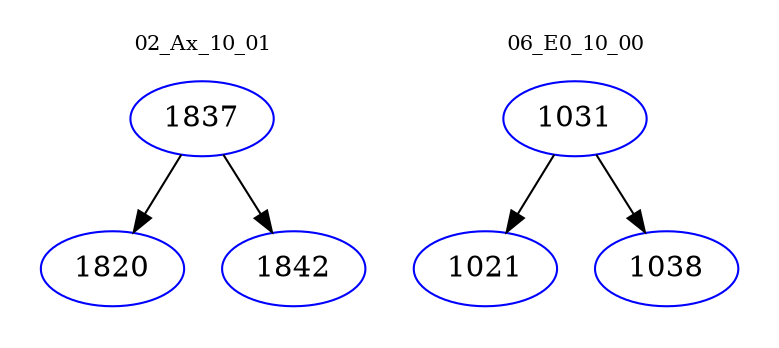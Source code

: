digraph{
subgraph cluster_0 {
color = white
label = "02_Ax_10_01";
fontsize=10;
T0_1837 [label="1837", color="blue"]
T0_1837 -> T0_1820 [color="black"]
T0_1820 [label="1820", color="blue"]
T0_1837 -> T0_1842 [color="black"]
T0_1842 [label="1842", color="blue"]
}
subgraph cluster_1 {
color = white
label = "06_E0_10_00";
fontsize=10;
T1_1031 [label="1031", color="blue"]
T1_1031 -> T1_1021 [color="black"]
T1_1021 [label="1021", color="blue"]
T1_1031 -> T1_1038 [color="black"]
T1_1038 [label="1038", color="blue"]
}
}

